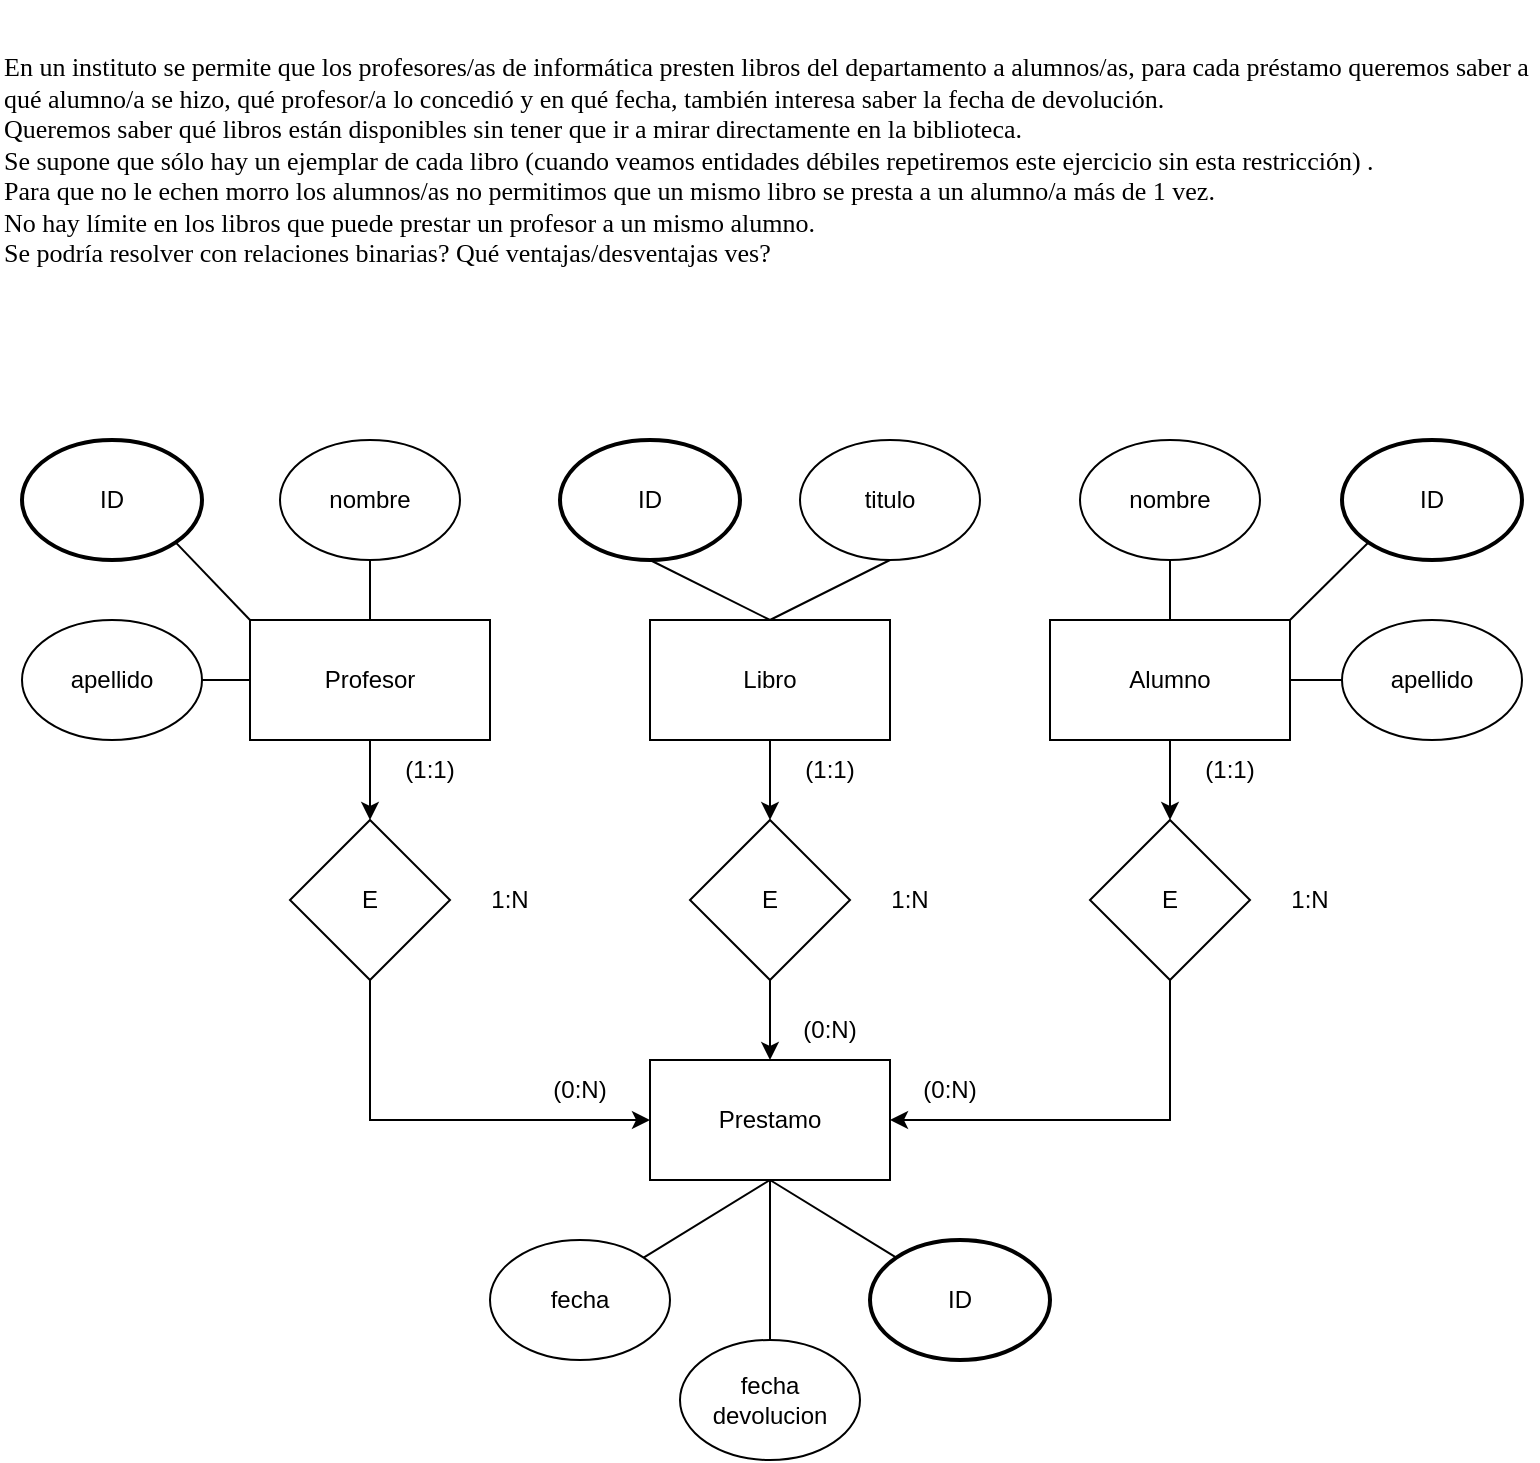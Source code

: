 <mxfile version="22.1.1" type="github">
  <diagram name="Página-1" id="kqf7d28a6P8wFACynmq2">
    <mxGraphModel dx="1434" dy="750" grid="1" gridSize="10" guides="1" tooltips="1" connect="1" arrows="1" fold="1" page="1" pageScale="1" pageWidth="827" pageHeight="1169" math="0" shadow="0">
      <root>
        <mxCell id="0" />
        <mxCell id="1" parent="0" />
        <mxCell id="vhAOgXMMRNwuM3_dvUDi-1" value="En un instituto se permite que los profesores/as de informática presten libros del departamento a alumnos/as, para cada préstamo queremos saber a qué alumno/a se hizo, qué profesor/a lo concedió y en qué fecha, también interesa saber la fecha de devolución.&lt;br style=&quot;font-size: 13px;&quot;&gt;Queremos saber qué libros están disponibles sin tener que ir a mirar directamente en la biblioteca.&lt;br style=&quot;font-size: 13px;&quot;&gt;Se supone que sólo hay un ejemplar de cada libro (cuando veamos entidades débiles repetiremos este ejercicio sin esta restricción) .&lt;br style=&quot;font-size: 13px;&quot;&gt;Para que no le echen morro los alumnos/as no permitimos que un mismo libro se presta a un alumno/a más de 1 vez.&lt;br style=&quot;font-size: 13px;&quot;&gt;No hay límite en los libros que puede prestar un profesor a un mismo alumno.&lt;br style=&quot;font-size: 13px;&quot;&gt;Se podría resolver con relaciones binarias? Qué ventajas/desventajas ves?" style="text;html=1;strokeColor=none;fillColor=none;align=left;verticalAlign=middle;whiteSpace=wrap;rounded=0;fontSize=13;fontStyle=0;fontFamily=Verdana;" vertex="1" parent="1">
          <mxGeometry x="29" y="40" width="769" height="160" as="geometry" />
        </mxCell>
        <mxCell id="vhAOgXMMRNwuM3_dvUDi-10" style="edgeStyle=orthogonalEdgeStyle;rounded=0;orthogonalLoop=1;jettySize=auto;html=1;exitX=0.5;exitY=1;exitDx=0;exitDy=0;entryX=0.5;entryY=0;entryDx=0;entryDy=0;" edge="1" parent="1" source="vhAOgXMMRNwuM3_dvUDi-2" target="vhAOgXMMRNwuM3_dvUDi-6">
          <mxGeometry relative="1" as="geometry" />
        </mxCell>
        <mxCell id="vhAOgXMMRNwuM3_dvUDi-2" value="Profesor" style="rounded=0;whiteSpace=wrap;html=1;" vertex="1" parent="1">
          <mxGeometry x="154" y="350" width="120" height="60" as="geometry" />
        </mxCell>
        <mxCell id="vhAOgXMMRNwuM3_dvUDi-14" style="edgeStyle=orthogonalEdgeStyle;rounded=0;orthogonalLoop=1;jettySize=auto;html=1;exitX=0.5;exitY=1;exitDx=0;exitDy=0;entryX=0.5;entryY=0;entryDx=0;entryDy=0;" edge="1" parent="1" source="vhAOgXMMRNwuM3_dvUDi-3" target="vhAOgXMMRNwuM3_dvUDi-8">
          <mxGeometry relative="1" as="geometry" />
        </mxCell>
        <mxCell id="vhAOgXMMRNwuM3_dvUDi-3" value="Alumno" style="rounded=0;whiteSpace=wrap;html=1;" vertex="1" parent="1">
          <mxGeometry x="554" y="350" width="120" height="60" as="geometry" />
        </mxCell>
        <mxCell id="vhAOgXMMRNwuM3_dvUDi-12" style="edgeStyle=orthogonalEdgeStyle;rounded=0;orthogonalLoop=1;jettySize=auto;html=1;exitX=0.5;exitY=1;exitDx=0;exitDy=0;entryX=0.5;entryY=0;entryDx=0;entryDy=0;" edge="1" parent="1" source="vhAOgXMMRNwuM3_dvUDi-4" target="vhAOgXMMRNwuM3_dvUDi-7">
          <mxGeometry relative="1" as="geometry" />
        </mxCell>
        <mxCell id="vhAOgXMMRNwuM3_dvUDi-4" value="Libro" style="rounded=0;whiteSpace=wrap;html=1;" vertex="1" parent="1">
          <mxGeometry x="354" y="350" width="120" height="60" as="geometry" />
        </mxCell>
        <mxCell id="vhAOgXMMRNwuM3_dvUDi-5" value="Prestamo" style="rounded=0;whiteSpace=wrap;html=1;" vertex="1" parent="1">
          <mxGeometry x="354" y="570" width="120" height="60" as="geometry" />
        </mxCell>
        <mxCell id="vhAOgXMMRNwuM3_dvUDi-11" style="edgeStyle=orthogonalEdgeStyle;rounded=0;orthogonalLoop=1;jettySize=auto;html=1;exitX=0.5;exitY=1;exitDx=0;exitDy=0;entryX=0;entryY=0.5;entryDx=0;entryDy=0;" edge="1" parent="1" source="vhAOgXMMRNwuM3_dvUDi-6" target="vhAOgXMMRNwuM3_dvUDi-5">
          <mxGeometry relative="1" as="geometry" />
        </mxCell>
        <mxCell id="vhAOgXMMRNwuM3_dvUDi-6" value="E" style="rhombus;whiteSpace=wrap;html=1;" vertex="1" parent="1">
          <mxGeometry x="174" y="450" width="80" height="80" as="geometry" />
        </mxCell>
        <mxCell id="vhAOgXMMRNwuM3_dvUDi-13" style="edgeStyle=orthogonalEdgeStyle;rounded=0;orthogonalLoop=1;jettySize=auto;html=1;exitX=0.5;exitY=1;exitDx=0;exitDy=0;entryX=0.5;entryY=0;entryDx=0;entryDy=0;" edge="1" parent="1" source="vhAOgXMMRNwuM3_dvUDi-7" target="vhAOgXMMRNwuM3_dvUDi-5">
          <mxGeometry relative="1" as="geometry" />
        </mxCell>
        <mxCell id="vhAOgXMMRNwuM3_dvUDi-7" value="E" style="rhombus;whiteSpace=wrap;html=1;" vertex="1" parent="1">
          <mxGeometry x="374" y="450" width="80" height="80" as="geometry" />
        </mxCell>
        <mxCell id="vhAOgXMMRNwuM3_dvUDi-15" style="edgeStyle=orthogonalEdgeStyle;rounded=0;orthogonalLoop=1;jettySize=auto;html=1;exitX=0.5;exitY=1;exitDx=0;exitDy=0;entryX=1;entryY=0.5;entryDx=0;entryDy=0;" edge="1" parent="1" source="vhAOgXMMRNwuM3_dvUDi-8" target="vhAOgXMMRNwuM3_dvUDi-5">
          <mxGeometry relative="1" as="geometry" />
        </mxCell>
        <mxCell id="vhAOgXMMRNwuM3_dvUDi-8" value="E" style="rhombus;whiteSpace=wrap;html=1;" vertex="1" parent="1">
          <mxGeometry x="574" y="450" width="80" height="80" as="geometry" />
        </mxCell>
        <mxCell id="vhAOgXMMRNwuM3_dvUDi-29" style="rounded=0;orthogonalLoop=1;jettySize=auto;html=1;exitX=1;exitY=1;exitDx=0;exitDy=0;entryX=0;entryY=0;entryDx=0;entryDy=0;endArrow=none;endFill=0;" edge="1" parent="1" source="vhAOgXMMRNwuM3_dvUDi-16" target="vhAOgXMMRNwuM3_dvUDi-2">
          <mxGeometry relative="1" as="geometry" />
        </mxCell>
        <mxCell id="vhAOgXMMRNwuM3_dvUDi-16" value="ID" style="ellipse;whiteSpace=wrap;html=1;strokeWidth=2;" vertex="1" parent="1">
          <mxGeometry x="40" y="260" width="90" height="60" as="geometry" />
        </mxCell>
        <mxCell id="vhAOgXMMRNwuM3_dvUDi-17" value="fecha" style="ellipse;whiteSpace=wrap;html=1;" vertex="1" parent="1">
          <mxGeometry x="274" y="660" width="90" height="60" as="geometry" />
        </mxCell>
        <mxCell id="vhAOgXMMRNwuM3_dvUDi-18" value="ID" style="ellipse;whiteSpace=wrap;html=1;strokeWidth=2;" vertex="1" parent="1">
          <mxGeometry x="309" y="260" width="90" height="60" as="geometry" />
        </mxCell>
        <mxCell id="vhAOgXMMRNwuM3_dvUDi-19" value="ID" style="ellipse;whiteSpace=wrap;html=1;strokeWidth=2;" vertex="1" parent="1">
          <mxGeometry x="700" y="260" width="90" height="60" as="geometry" />
        </mxCell>
        <mxCell id="vhAOgXMMRNwuM3_dvUDi-20" value="ID" style="ellipse;whiteSpace=wrap;html=1;strokeWidth=2;" vertex="1" parent="1">
          <mxGeometry x="464" y="660" width="90" height="60" as="geometry" />
        </mxCell>
        <mxCell id="vhAOgXMMRNwuM3_dvUDi-23" value="nombre" style="ellipse;whiteSpace=wrap;html=1;" vertex="1" parent="1">
          <mxGeometry x="569" y="260" width="90" height="60" as="geometry" />
        </mxCell>
        <mxCell id="vhAOgXMMRNwuM3_dvUDi-24" value="apellido" style="ellipse;whiteSpace=wrap;html=1;" vertex="1" parent="1">
          <mxGeometry x="700" y="350" width="90" height="60" as="geometry" />
        </mxCell>
        <mxCell id="vhAOgXMMRNwuM3_dvUDi-25" value="titulo" style="ellipse;whiteSpace=wrap;html=1;" vertex="1" parent="1">
          <mxGeometry x="429" y="260" width="90" height="60" as="geometry" />
        </mxCell>
        <mxCell id="vhAOgXMMRNwuM3_dvUDi-26" value="nombre" style="ellipse;whiteSpace=wrap;html=1;" vertex="1" parent="1">
          <mxGeometry x="169" y="260" width="90" height="60" as="geometry" />
        </mxCell>
        <mxCell id="vhAOgXMMRNwuM3_dvUDi-27" value="apellido" style="ellipse;whiteSpace=wrap;html=1;" vertex="1" parent="1">
          <mxGeometry x="40" y="350" width="90" height="60" as="geometry" />
        </mxCell>
        <mxCell id="vhAOgXMMRNwuM3_dvUDi-28" value="" style="endArrow=none;html=1;rounded=0;entryX=0.5;entryY=1;entryDx=0;entryDy=0;exitX=0.5;exitY=0;exitDx=0;exitDy=0;" edge="1" parent="1" source="vhAOgXMMRNwuM3_dvUDi-2" target="vhAOgXMMRNwuM3_dvUDi-26">
          <mxGeometry width="50" height="50" relative="1" as="geometry">
            <mxPoint x="270" y="400" as="sourcePoint" />
            <mxPoint x="320" y="350" as="targetPoint" />
          </mxGeometry>
        </mxCell>
        <mxCell id="vhAOgXMMRNwuM3_dvUDi-30" value="" style="endArrow=none;html=1;rounded=0;exitX=1;exitY=0.5;exitDx=0;exitDy=0;entryX=0;entryY=0.5;entryDx=0;entryDy=0;" edge="1" parent="1" source="vhAOgXMMRNwuM3_dvUDi-27" target="vhAOgXMMRNwuM3_dvUDi-2">
          <mxGeometry width="50" height="50" relative="1" as="geometry">
            <mxPoint x="270" y="400" as="sourcePoint" />
            <mxPoint x="320" y="350" as="targetPoint" />
          </mxGeometry>
        </mxCell>
        <mxCell id="vhAOgXMMRNwuM3_dvUDi-31" value="" style="endArrow=none;html=1;rounded=0;entryX=0.5;entryY=0;entryDx=0;entryDy=0;exitX=0.5;exitY=1;exitDx=0;exitDy=0;" edge="1" parent="1" source="vhAOgXMMRNwuM3_dvUDi-18" target="vhAOgXMMRNwuM3_dvUDi-4">
          <mxGeometry width="50" height="50" relative="1" as="geometry">
            <mxPoint x="270" y="400" as="sourcePoint" />
            <mxPoint x="320" y="350" as="targetPoint" />
          </mxGeometry>
        </mxCell>
        <mxCell id="vhAOgXMMRNwuM3_dvUDi-32" value="" style="endArrow=none;html=1;rounded=0;entryX=0.5;entryY=0;entryDx=0;entryDy=0;exitX=0.5;exitY=1;exitDx=0;exitDy=0;" edge="1" parent="1" source="vhAOgXMMRNwuM3_dvUDi-25" target="vhAOgXMMRNwuM3_dvUDi-4">
          <mxGeometry width="50" height="50" relative="1" as="geometry">
            <mxPoint x="270" y="400" as="sourcePoint" />
            <mxPoint x="320" y="350" as="targetPoint" />
          </mxGeometry>
        </mxCell>
        <mxCell id="vhAOgXMMRNwuM3_dvUDi-33" value="" style="endArrow=none;html=1;rounded=0;entryX=0.5;entryY=0;entryDx=0;entryDy=0;exitX=0.5;exitY=1;exitDx=0;exitDy=0;" edge="1" parent="1" source="vhAOgXMMRNwuM3_dvUDi-23" target="vhAOgXMMRNwuM3_dvUDi-3">
          <mxGeometry width="50" height="50" relative="1" as="geometry">
            <mxPoint x="270" y="400" as="sourcePoint" />
            <mxPoint x="320" y="350" as="targetPoint" />
          </mxGeometry>
        </mxCell>
        <mxCell id="vhAOgXMMRNwuM3_dvUDi-35" value="" style="endArrow=none;html=1;rounded=0;entryX=1;entryY=0;entryDx=0;entryDy=0;exitX=0;exitY=1;exitDx=0;exitDy=0;" edge="1" parent="1" source="vhAOgXMMRNwuM3_dvUDi-19" target="vhAOgXMMRNwuM3_dvUDi-3">
          <mxGeometry width="50" height="50" relative="1" as="geometry">
            <mxPoint x="710" y="330" as="sourcePoint" />
            <mxPoint x="320" y="350" as="targetPoint" />
          </mxGeometry>
        </mxCell>
        <mxCell id="vhAOgXMMRNwuM3_dvUDi-36" value="" style="endArrow=none;html=1;rounded=0;entryX=1;entryY=0.5;entryDx=0;entryDy=0;exitX=0;exitY=0.5;exitDx=0;exitDy=0;" edge="1" parent="1" source="vhAOgXMMRNwuM3_dvUDi-24" target="vhAOgXMMRNwuM3_dvUDi-3">
          <mxGeometry width="50" height="50" relative="1" as="geometry">
            <mxPoint x="270" y="400" as="sourcePoint" />
            <mxPoint x="320" y="350" as="targetPoint" />
          </mxGeometry>
        </mxCell>
        <mxCell id="vhAOgXMMRNwuM3_dvUDi-38" value="fecha devolucion" style="ellipse;whiteSpace=wrap;html=1;" vertex="1" parent="1">
          <mxGeometry x="369" y="710" width="90" height="60" as="geometry" />
        </mxCell>
        <mxCell id="vhAOgXMMRNwuM3_dvUDi-39" value="(0:N)" style="text;html=1;strokeColor=none;fillColor=none;align=center;verticalAlign=middle;whiteSpace=wrap;rounded=0;" vertex="1" parent="1">
          <mxGeometry x="289" y="570" width="60" height="30" as="geometry" />
        </mxCell>
        <mxCell id="vhAOgXMMRNwuM3_dvUDi-40" value="(1:1)" style="text;html=1;strokeColor=none;fillColor=none;align=center;verticalAlign=middle;whiteSpace=wrap;rounded=0;" vertex="1" parent="1">
          <mxGeometry x="214" y="410" width="60" height="30" as="geometry" />
        </mxCell>
        <mxCell id="vhAOgXMMRNwuM3_dvUDi-41" value="1:N" style="text;html=1;strokeColor=none;fillColor=none;align=center;verticalAlign=middle;whiteSpace=wrap;rounded=0;" vertex="1" parent="1">
          <mxGeometry x="254" y="475" width="60" height="30" as="geometry" />
        </mxCell>
        <mxCell id="vhAOgXMMRNwuM3_dvUDi-42" value="(0:N)" style="text;html=1;strokeColor=none;fillColor=none;align=center;verticalAlign=middle;whiteSpace=wrap;rounded=0;" vertex="1" parent="1">
          <mxGeometry x="414" y="540" width="60" height="30" as="geometry" />
        </mxCell>
        <mxCell id="vhAOgXMMRNwuM3_dvUDi-43" value="(1:1)" style="text;html=1;strokeColor=none;fillColor=none;align=center;verticalAlign=middle;whiteSpace=wrap;rounded=0;" vertex="1" parent="1">
          <mxGeometry x="414" y="410" width="60" height="30" as="geometry" />
        </mxCell>
        <mxCell id="vhAOgXMMRNwuM3_dvUDi-44" value="1:N" style="text;html=1;strokeColor=none;fillColor=none;align=center;verticalAlign=middle;whiteSpace=wrap;rounded=0;" vertex="1" parent="1">
          <mxGeometry x="454" y="475" width="60" height="30" as="geometry" />
        </mxCell>
        <mxCell id="vhAOgXMMRNwuM3_dvUDi-45" value="(0:N)" style="text;html=1;strokeColor=none;fillColor=none;align=center;verticalAlign=middle;whiteSpace=wrap;rounded=0;" vertex="1" parent="1">
          <mxGeometry x="474" y="570" width="60" height="30" as="geometry" />
        </mxCell>
        <mxCell id="vhAOgXMMRNwuM3_dvUDi-46" value="(1:1)" style="text;html=1;strokeColor=none;fillColor=none;align=center;verticalAlign=middle;whiteSpace=wrap;rounded=0;" vertex="1" parent="1">
          <mxGeometry x="614" y="410" width="60" height="30" as="geometry" />
        </mxCell>
        <mxCell id="vhAOgXMMRNwuM3_dvUDi-47" value="1:N" style="text;html=1;strokeColor=none;fillColor=none;align=center;verticalAlign=middle;whiteSpace=wrap;rounded=0;" vertex="1" parent="1">
          <mxGeometry x="654" y="475" width="60" height="30" as="geometry" />
        </mxCell>
        <mxCell id="vhAOgXMMRNwuM3_dvUDi-48" value="" style="endArrow=none;html=1;rounded=0;entryX=0.5;entryY=1;entryDx=0;entryDy=0;exitX=1;exitY=0;exitDx=0;exitDy=0;" edge="1" parent="1" source="vhAOgXMMRNwuM3_dvUDi-17" target="vhAOgXMMRNwuM3_dvUDi-5">
          <mxGeometry width="50" height="50" relative="1" as="geometry">
            <mxPoint x="270" y="500" as="sourcePoint" />
            <mxPoint x="320" y="450" as="targetPoint" />
          </mxGeometry>
        </mxCell>
        <mxCell id="vhAOgXMMRNwuM3_dvUDi-49" value="" style="endArrow=none;html=1;rounded=0;exitX=0.5;exitY=0;exitDx=0;exitDy=0;entryX=0.5;entryY=1;entryDx=0;entryDy=0;" edge="1" parent="1" source="vhAOgXMMRNwuM3_dvUDi-38" target="vhAOgXMMRNwuM3_dvUDi-5">
          <mxGeometry width="50" height="50" relative="1" as="geometry">
            <mxPoint x="270" y="500" as="sourcePoint" />
            <mxPoint x="410" y="630" as="targetPoint" />
          </mxGeometry>
        </mxCell>
        <mxCell id="vhAOgXMMRNwuM3_dvUDi-50" value="" style="endArrow=none;html=1;rounded=0;entryX=0.5;entryY=1;entryDx=0;entryDy=0;exitX=0;exitY=0;exitDx=0;exitDy=0;" edge="1" parent="1" source="vhAOgXMMRNwuM3_dvUDi-20" target="vhAOgXMMRNwuM3_dvUDi-5">
          <mxGeometry width="50" height="50" relative="1" as="geometry">
            <mxPoint x="270" y="500" as="sourcePoint" />
            <mxPoint x="320" y="450" as="targetPoint" />
          </mxGeometry>
        </mxCell>
      </root>
    </mxGraphModel>
  </diagram>
</mxfile>
